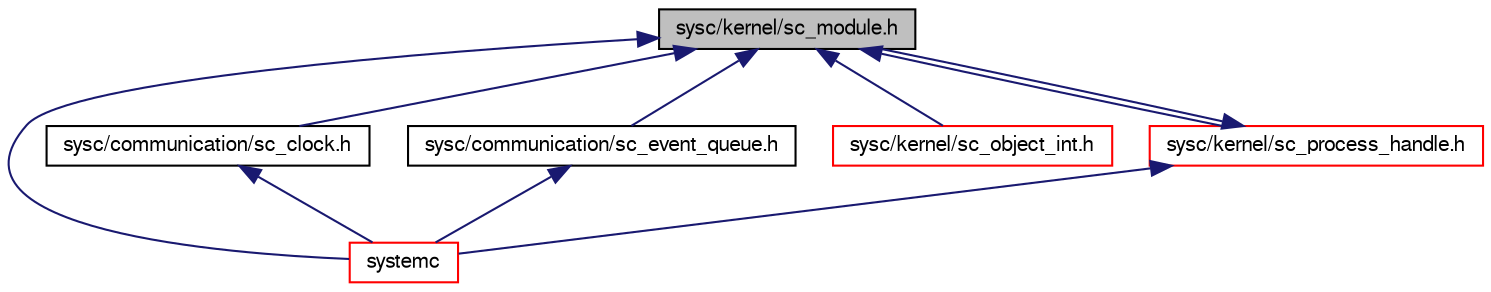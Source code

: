 digraph G
{
  edge [fontname="FreeSans",fontsize="10",labelfontname="FreeSans",labelfontsize="10"];
  node [fontname="FreeSans",fontsize="10",shape=record];
  Node1 [label="sysc/kernel/sc_module.h",height=0.2,width=0.4,color="black", fillcolor="grey75", style="filled" fontcolor="black"];
  Node1 -> Node2 [dir=back,color="midnightblue",fontsize="10",style="solid",fontname="FreeSans"];
  Node2 [label="systemc",height=0.2,width=0.4,color="red", fillcolor="white", style="filled",URL="$a00402.html"];
  Node1 -> Node3 [dir=back,color="midnightblue",fontsize="10",style="solid",fontname="FreeSans"];
  Node3 [label="sysc/communication/sc_clock.h",height=0.2,width=0.4,color="black", fillcolor="white", style="filled",URL="$a00270.html"];
  Node3 -> Node2 [dir=back,color="midnightblue",fontsize="10",style="solid",fontname="FreeSans"];
  Node1 -> Node4 [dir=back,color="midnightblue",fontsize="10",style="solid",fontname="FreeSans"];
  Node4 [label="sysc/communication/sc_event_queue.h",height=0.2,width=0.4,color="black", fillcolor="white", style="filled",URL="$a00274.html"];
  Node4 -> Node2 [dir=back,color="midnightblue",fontsize="10",style="solid",fontname="FreeSans"];
  Node1 -> Node5 [dir=back,color="midnightblue",fontsize="10",style="solid",fontname="FreeSans"];
  Node5 [label="sysc/kernel/sc_object_int.h",height=0.2,width=0.4,color="red", fillcolor="white", style="filled",URL="$a00363.html"];
  Node1 -> Node6 [dir=back,color="midnightblue",fontsize="10",style="solid",fontname="FreeSans"];
  Node6 [label="sysc/kernel/sc_process_handle.h",height=0.2,width=0.4,color="red", fillcolor="white", style="filled",URL="$a00367.html"];
  Node6 -> Node2 [dir=back,color="midnightblue",fontsize="10",style="solid",fontname="FreeSans"];
  Node6 -> Node1 [dir=back,color="midnightblue",fontsize="10",style="solid",fontname="FreeSans"];
}
